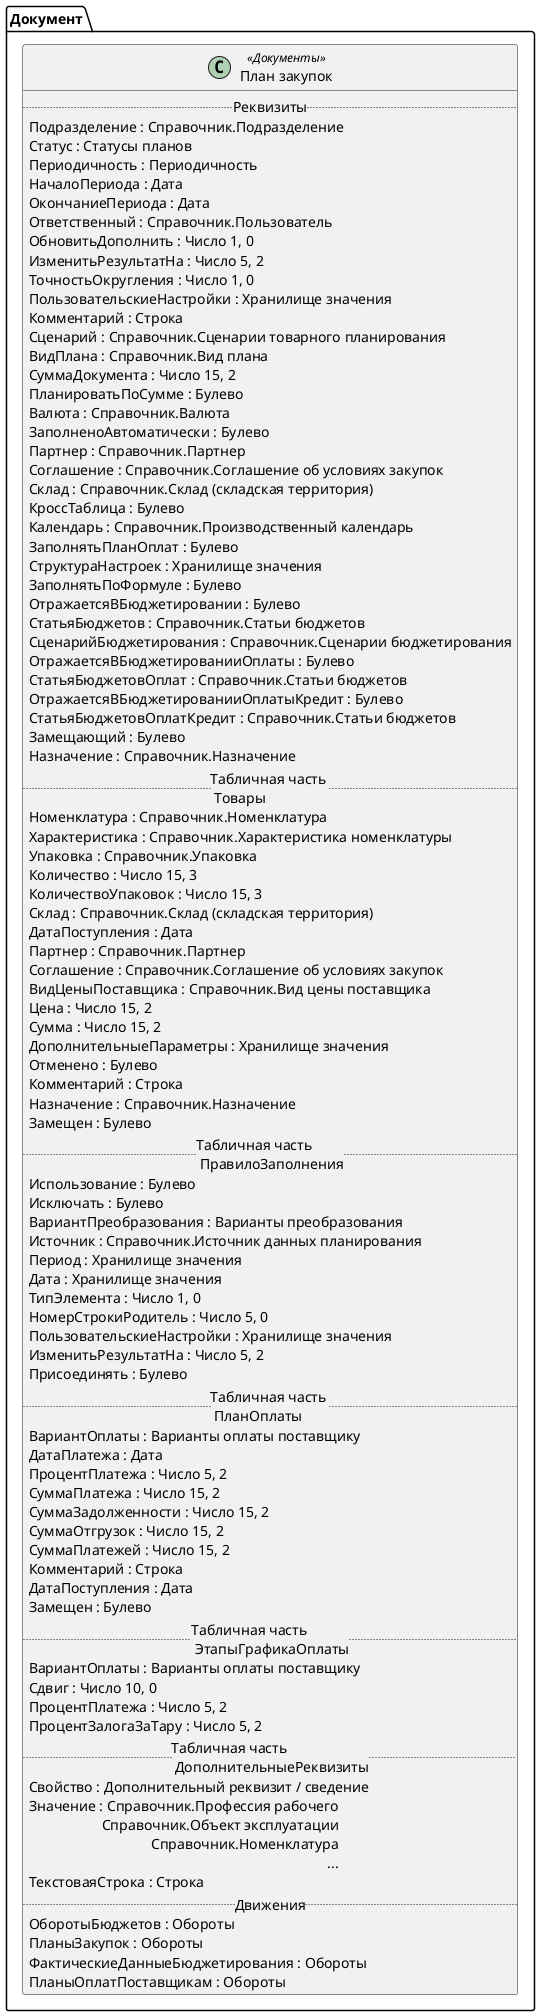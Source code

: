 ﻿@startuml ПланЗакупок
'!include templates.wsd
'..\include templates.wsd
class Документ.ПланЗакупок as "План закупок" <<Документы>>
{
..Реквизиты..
Подразделение : Справочник.Подразделение
Статус : Статусы планов
Периодичность : Периодичность
НачалоПериода : Дата
ОкончаниеПериода : Дата
Ответственный : Справочник.Пользователь
ОбновитьДополнить : Число 1, 0
ИзменитьРезультатНа : Число 5, 2
ТочностьОкругления : Число 1, 0
ПользовательскиеНастройки : Хранилище значения
Комментарий : Строка
Сценарий : Справочник.Сценарии товарного планирования
ВидПлана : Справочник.Вид плана
СуммаДокумента : Число 15, 2
ПланироватьПоСумме : Булево
Валюта : Справочник.Валюта
ЗаполненоАвтоматически : Булево
Партнер : Справочник.Партнер
Соглашение : Справочник.Соглашение об условиях закупок
Склад : Справочник.Склад (складская территория)
КроссТаблица : Булево
Календарь : Справочник.Производственный календарь
ЗаполнятьПланОплат : Булево
СтруктураНастроек : Хранилище значения
ЗаполнятьПоФормуле : Булево
ОтражаетсяВБюджетировании : Булево
СтатьяБюджетов : Справочник.Статьи бюджетов
СценарийБюджетирования : Справочник.Сценарии бюджетирования
ОтражаетсяВБюджетированииОплаты : Булево
СтатьяБюджетовОплат : Справочник.Статьи бюджетов
ОтражаетсяВБюджетированииОплатыКредит : Булево
СтатьяБюджетовОплатКредит : Справочник.Статьи бюджетов
Замещающий : Булево
Назначение : Справочник.Назначение
..Табличная часть \n Товары..
Номенклатура : Справочник.Номенклатура
Характеристика : Справочник.Характеристика номенклатуры
Упаковка : Справочник.Упаковка
Количество : Число 15, 3
КоличествоУпаковок : Число 15, 3
Склад : Справочник.Склад (складская территория)
ДатаПоступления : Дата
Партнер : Справочник.Партнер
Соглашение : Справочник.Соглашение об условиях закупок
ВидЦеныПоставщика : Справочник.Вид цены поставщика
Цена : Число 15, 2
Сумма : Число 15, 2
ДополнительныеПараметры : Хранилище значения
Отменено : Булево
Комментарий : Строка
Назначение : Справочник.Назначение
Замещен : Булево
..Табличная часть \n ПравилоЗаполнения..
Использование : Булево
Исключать : Булево
ВариантПреобразования : Варианты преобразования
Источник : Справочник.Источник данных планирования
Период : Хранилище значения
Дата : Хранилище значения
ТипЭлемента : Число 1, 0
НомерСтрокиРодитель : Число 5, 0
ПользовательскиеНастройки : Хранилище значения
ИзменитьРезультатНа : Число 5, 2
Присоединять : Булево
..Табличная часть \n ПланОплаты..
ВариантОплаты : Варианты оплаты поставщику
ДатаПлатежа : Дата
ПроцентПлатежа : Число 5, 2
СуммаПлатежа : Число 15, 2
СуммаЗадолженности : Число 15, 2
СуммаОтгрузок : Число 15, 2
СуммаПлатежей : Число 15, 2
Комментарий : Строка
ДатаПоступления : Дата
Замещен : Булево
..Табличная часть \n ЭтапыГрафикаОплаты..
ВариантОплаты : Варианты оплаты поставщику
Сдвиг : Число 10, 0
ПроцентПлатежа : Число 5, 2
ПроцентЗалогаЗаТару : Число 5, 2
..Табличная часть \n ДополнительныеРеквизиты..
Свойство : Дополнительный реквизит / сведение
Значение : Справочник.Профессия рабочего\rСправочник.Объект эксплуатации\rСправочник.Номенклатура\r...
ТекстоваяСтрока : Строка
..Движения..
ОборотыБюджетов : Обороты
ПланыЗакупок : Обороты
ФактическиеДанныеБюджетирования : Обороты
ПланыОплатПоставщикам : Обороты
}
@enduml
